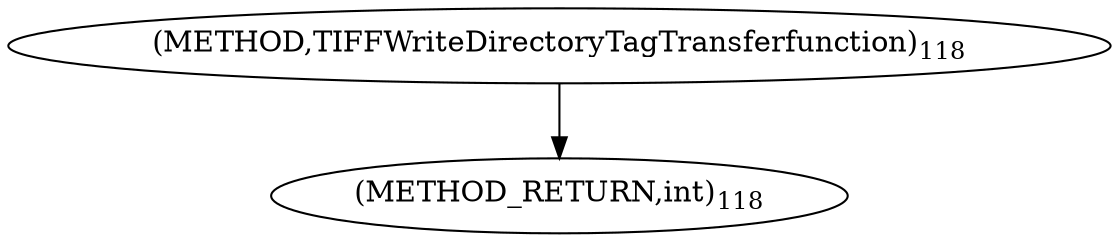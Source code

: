 digraph "TIFFWriteDirectoryTagTransferfunction" {  
"64145" [label = <(METHOD,TIFFWriteDirectoryTagTransferfunction)<SUB>118</SUB>> ]
"64149" [label = <(METHOD_RETURN,int)<SUB>118</SUB>> ]
  "64145" -> "64149" 
}
